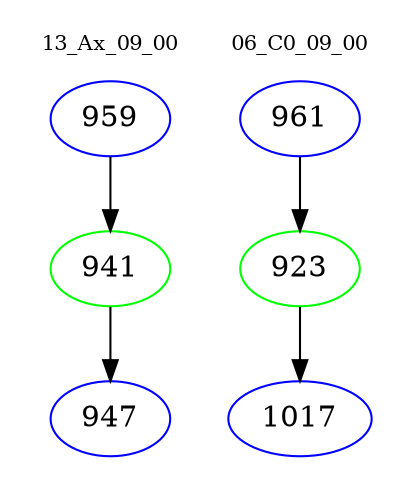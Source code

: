 digraph{
subgraph cluster_0 {
color = white
label = "13_Ax_09_00";
fontsize=10;
T0_959 [label="959", color="blue"]
T0_959 -> T0_941 [color="black"]
T0_941 [label="941", color="green"]
T0_941 -> T0_947 [color="black"]
T0_947 [label="947", color="blue"]
}
subgraph cluster_1 {
color = white
label = "06_C0_09_00";
fontsize=10;
T1_961 [label="961", color="blue"]
T1_961 -> T1_923 [color="black"]
T1_923 [label="923", color="green"]
T1_923 -> T1_1017 [color="black"]
T1_1017 [label="1017", color="blue"]
}
}
